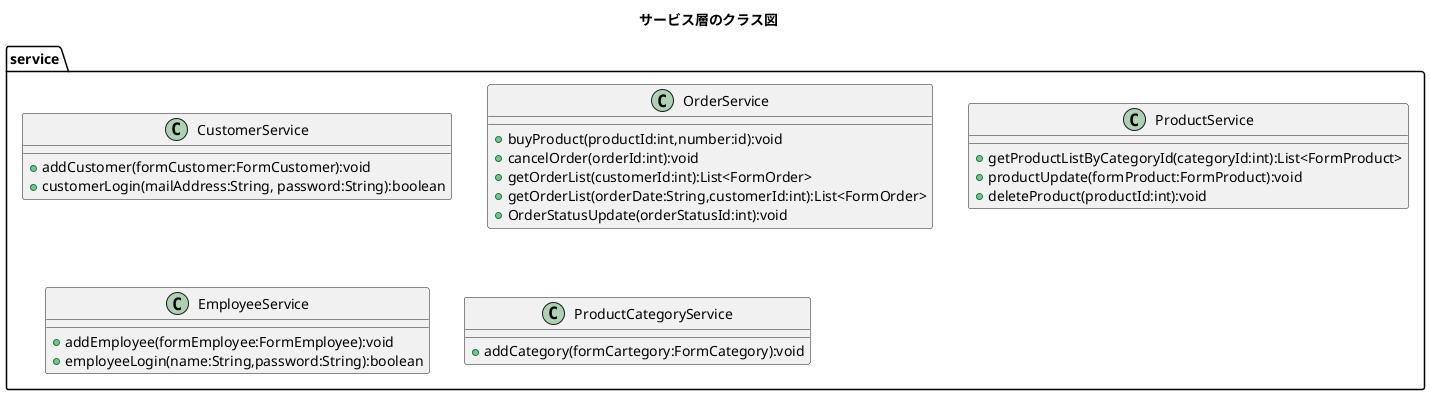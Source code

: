 @startuml
title サービス層のクラス図
package service{
	class CustomerService{
		+ addCustomer(formCustomer:FormCustomer):void
		+ customerLogin(mailAddress:String, password:String):boolean
	}
	
	class OrderService{
		+ buyProduct(productId:int,number:id):void
		+ cancelOrder(orderId:int):void
		+ getOrderList(customerId:int):List<FormOrder>
		+ getOrderList(orderDate:String,customerId:int):List<FormOrder>
		+ OrderStatusUpdate(orderStatusId:int):void
	}
	
	class ProductService{
		+ getProductListByCategoryId(categoryId:int):List<FormProduct>
		+ productUpdate(formProduct:FormProduct):void
		+ deleteProduct(productId:int):void
	}


	class EmployeeService{
		+ addEmployee(formEmployee:FormEmployee):void
		+ employeeLogin(name:String,password:String):boolean
	}
	
	class ProductCategoryService{
		+ addCategory(formCartegory:FormCategory):void
	}	
}
@enduml